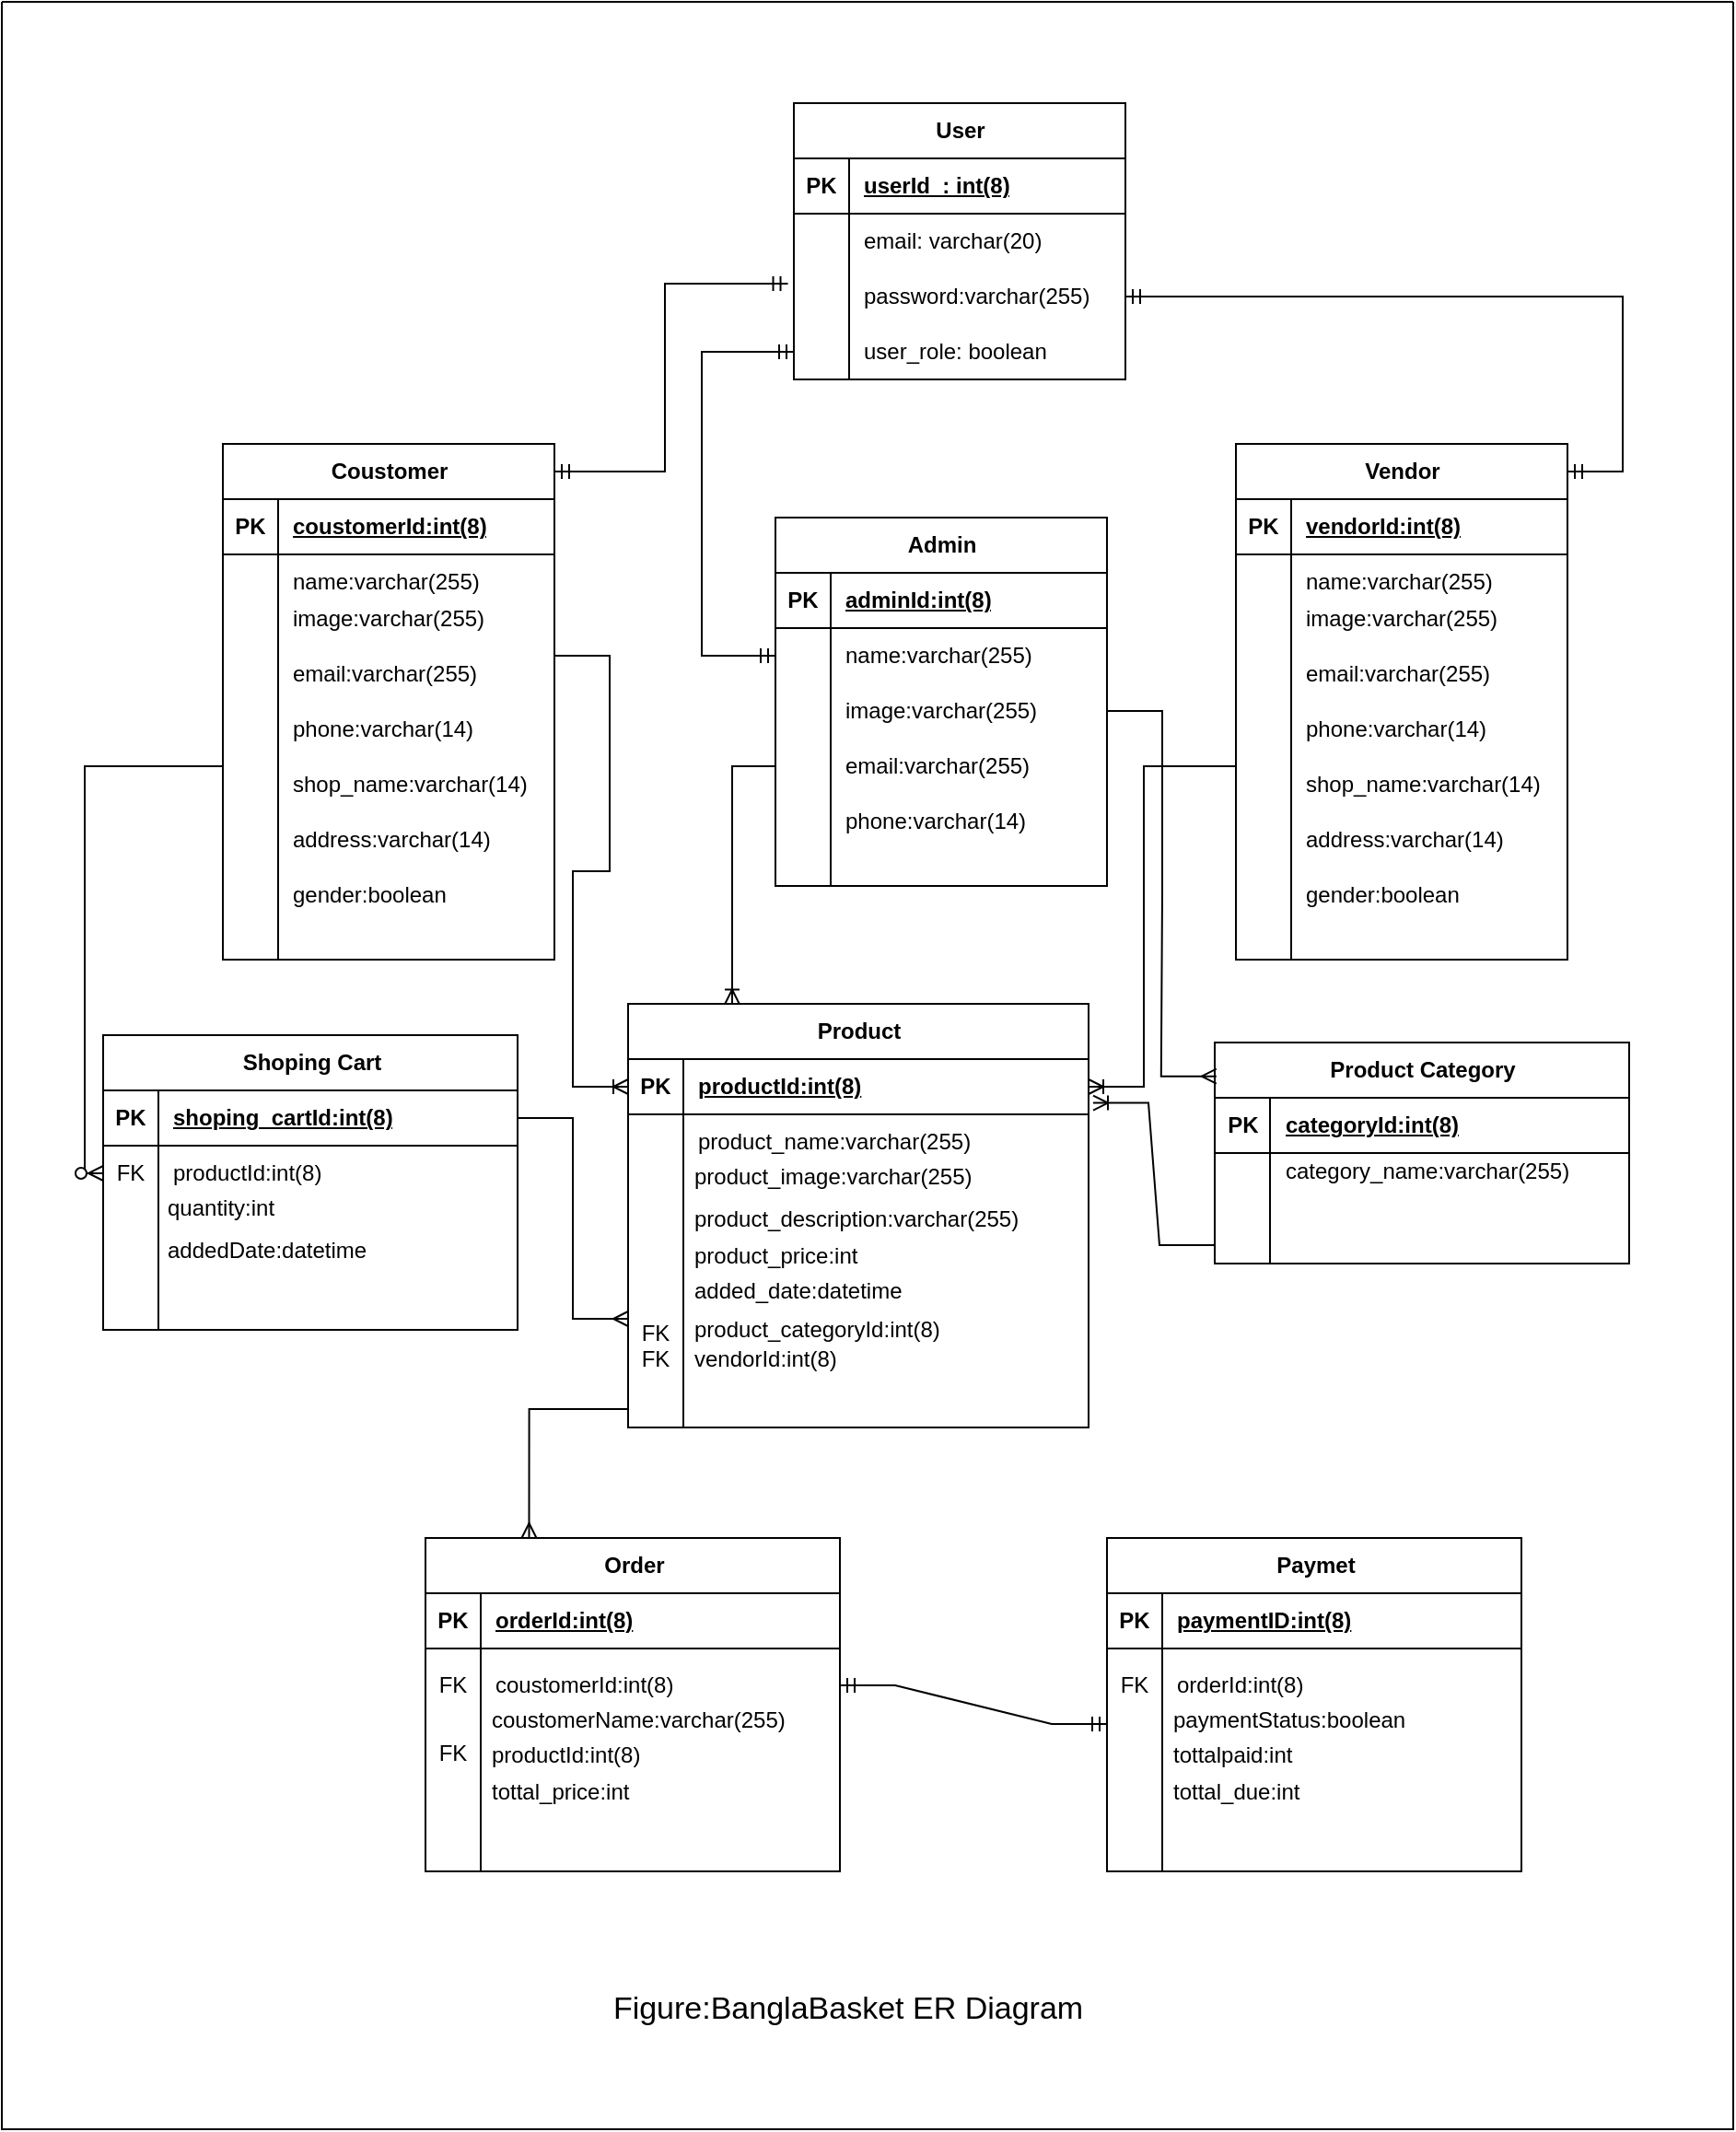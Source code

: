 <mxfile version="21.6.8" type="device">
  <diagram id="R2lEEEUBdFMjLlhIrx00" name="Page-1">
    <mxGraphModel dx="1886" dy="623" grid="1" gridSize="10" guides="1" tooltips="1" connect="1" arrows="1" fold="1" page="1" pageScale="1" pageWidth="850" pageHeight="1100" math="0" shadow="0" extFonts="Permanent Marker^https://fonts.googleapis.com/css?family=Permanent+Marker">
      <root>
        <mxCell id="0" />
        <mxCell id="1" parent="0" />
        <mxCell id="zi5wibsg8YqjggI4EJNa-1" value="User" style="shape=table;startSize=30;container=1;collapsible=1;childLayout=tableLayout;fixedRows=1;rowLines=0;fontStyle=1;align=center;resizeLast=1;html=1;" parent="1" vertex="1">
          <mxGeometry x="330" y="80" width="180" height="150" as="geometry" />
        </mxCell>
        <mxCell id="zi5wibsg8YqjggI4EJNa-2" value="" style="shape=tableRow;horizontal=0;startSize=0;swimlaneHead=0;swimlaneBody=0;fillColor=none;collapsible=0;dropTarget=0;points=[[0,0.5],[1,0.5]];portConstraint=eastwest;top=0;left=0;right=0;bottom=1;" parent="zi5wibsg8YqjggI4EJNa-1" vertex="1">
          <mxGeometry y="30" width="180" height="30" as="geometry" />
        </mxCell>
        <mxCell id="zi5wibsg8YqjggI4EJNa-3" value="PK" style="shape=partialRectangle;connectable=0;fillColor=none;top=0;left=0;bottom=0;right=0;fontStyle=1;overflow=hidden;whiteSpace=wrap;html=1;" parent="zi5wibsg8YqjggI4EJNa-2" vertex="1">
          <mxGeometry width="30" height="30" as="geometry">
            <mxRectangle width="30" height="30" as="alternateBounds" />
          </mxGeometry>
        </mxCell>
        <mxCell id="zi5wibsg8YqjggI4EJNa-4" value="userId&amp;nbsp; : int(8)" style="shape=partialRectangle;connectable=0;fillColor=none;top=0;left=0;bottom=0;right=0;align=left;spacingLeft=6;fontStyle=5;overflow=hidden;whiteSpace=wrap;html=1;" parent="zi5wibsg8YqjggI4EJNa-2" vertex="1">
          <mxGeometry x="30" width="150" height="30" as="geometry">
            <mxRectangle width="150" height="30" as="alternateBounds" />
          </mxGeometry>
        </mxCell>
        <mxCell id="zi5wibsg8YqjggI4EJNa-5" value="" style="shape=tableRow;horizontal=0;startSize=0;swimlaneHead=0;swimlaneBody=0;fillColor=none;collapsible=0;dropTarget=0;points=[[0,0.5],[1,0.5]];portConstraint=eastwest;top=0;left=0;right=0;bottom=0;" parent="zi5wibsg8YqjggI4EJNa-1" vertex="1">
          <mxGeometry y="60" width="180" height="30" as="geometry" />
        </mxCell>
        <mxCell id="zi5wibsg8YqjggI4EJNa-6" value="" style="shape=partialRectangle;connectable=0;fillColor=none;top=0;left=0;bottom=0;right=0;editable=1;overflow=hidden;whiteSpace=wrap;html=1;" parent="zi5wibsg8YqjggI4EJNa-5" vertex="1">
          <mxGeometry width="30" height="30" as="geometry">
            <mxRectangle width="30" height="30" as="alternateBounds" />
          </mxGeometry>
        </mxCell>
        <mxCell id="zi5wibsg8YqjggI4EJNa-7" value="email: varchar(20)" style="shape=partialRectangle;connectable=0;fillColor=none;top=0;left=0;bottom=0;right=0;align=left;spacingLeft=6;overflow=hidden;whiteSpace=wrap;html=1;" parent="zi5wibsg8YqjggI4EJNa-5" vertex="1">
          <mxGeometry x="30" width="150" height="30" as="geometry">
            <mxRectangle width="150" height="30" as="alternateBounds" />
          </mxGeometry>
        </mxCell>
        <mxCell id="zi5wibsg8YqjggI4EJNa-8" value="" style="shape=tableRow;horizontal=0;startSize=0;swimlaneHead=0;swimlaneBody=0;fillColor=none;collapsible=0;dropTarget=0;points=[[0,0.5],[1,0.5]];portConstraint=eastwest;top=0;left=0;right=0;bottom=0;" parent="zi5wibsg8YqjggI4EJNa-1" vertex="1">
          <mxGeometry y="90" width="180" height="30" as="geometry" />
        </mxCell>
        <mxCell id="zi5wibsg8YqjggI4EJNa-9" value="" style="shape=partialRectangle;connectable=0;fillColor=none;top=0;left=0;bottom=0;right=0;editable=1;overflow=hidden;whiteSpace=wrap;html=1;" parent="zi5wibsg8YqjggI4EJNa-8" vertex="1">
          <mxGeometry width="30" height="30" as="geometry">
            <mxRectangle width="30" height="30" as="alternateBounds" />
          </mxGeometry>
        </mxCell>
        <mxCell id="zi5wibsg8YqjggI4EJNa-10" value="password:varchar(255)" style="shape=partialRectangle;connectable=0;fillColor=none;top=0;left=0;bottom=0;right=0;align=left;spacingLeft=6;overflow=hidden;whiteSpace=wrap;html=1;" parent="zi5wibsg8YqjggI4EJNa-8" vertex="1">
          <mxGeometry x="30" width="150" height="30" as="geometry">
            <mxRectangle width="150" height="30" as="alternateBounds" />
          </mxGeometry>
        </mxCell>
        <mxCell id="zi5wibsg8YqjggI4EJNa-11" value="" style="shape=tableRow;horizontal=0;startSize=0;swimlaneHead=0;swimlaneBody=0;fillColor=none;collapsible=0;dropTarget=0;points=[[0,0.5],[1,0.5]];portConstraint=eastwest;top=0;left=0;right=0;bottom=0;" parent="zi5wibsg8YqjggI4EJNa-1" vertex="1">
          <mxGeometry y="120" width="180" height="30" as="geometry" />
        </mxCell>
        <mxCell id="zi5wibsg8YqjggI4EJNa-12" value="" style="shape=partialRectangle;connectable=0;fillColor=none;top=0;left=0;bottom=0;right=0;editable=1;overflow=hidden;whiteSpace=wrap;html=1;" parent="zi5wibsg8YqjggI4EJNa-11" vertex="1">
          <mxGeometry width="30" height="30" as="geometry">
            <mxRectangle width="30" height="30" as="alternateBounds" />
          </mxGeometry>
        </mxCell>
        <mxCell id="zi5wibsg8YqjggI4EJNa-13" value="user_role: boolean" style="shape=partialRectangle;connectable=0;fillColor=none;top=0;left=0;bottom=0;right=0;align=left;spacingLeft=6;overflow=hidden;whiteSpace=wrap;html=1;" parent="zi5wibsg8YqjggI4EJNa-11" vertex="1">
          <mxGeometry x="30" width="150" height="30" as="geometry">
            <mxRectangle width="150" height="30" as="alternateBounds" />
          </mxGeometry>
        </mxCell>
        <mxCell id="zi5wibsg8YqjggI4EJNa-14" value="Admin" style="shape=table;startSize=30;container=1;collapsible=1;childLayout=tableLayout;fixedRows=1;rowLines=0;fontStyle=1;align=center;resizeLast=1;html=1;" parent="1" vertex="1">
          <mxGeometry x="320" y="305" width="180" height="200" as="geometry">
            <mxRectangle x="100" y="270" width="80" height="30" as="alternateBounds" />
          </mxGeometry>
        </mxCell>
        <mxCell id="zi5wibsg8YqjggI4EJNa-15" value="" style="shape=tableRow;horizontal=0;startSize=0;swimlaneHead=0;swimlaneBody=0;fillColor=none;collapsible=0;dropTarget=0;points=[[0,0.5],[1,0.5]];portConstraint=eastwest;top=0;left=0;right=0;bottom=1;" parent="zi5wibsg8YqjggI4EJNa-14" vertex="1">
          <mxGeometry y="30" width="180" height="30" as="geometry" />
        </mxCell>
        <mxCell id="zi5wibsg8YqjggI4EJNa-16" value="PK" style="shape=partialRectangle;connectable=0;fillColor=none;top=0;left=0;bottom=0;right=0;fontStyle=1;overflow=hidden;whiteSpace=wrap;html=1;" parent="zi5wibsg8YqjggI4EJNa-15" vertex="1">
          <mxGeometry width="30" height="30" as="geometry">
            <mxRectangle width="30" height="30" as="alternateBounds" />
          </mxGeometry>
        </mxCell>
        <mxCell id="zi5wibsg8YqjggI4EJNa-17" value="adminId:int(8)" style="shape=partialRectangle;connectable=0;fillColor=none;top=0;left=0;bottom=0;right=0;align=left;spacingLeft=6;fontStyle=5;overflow=hidden;whiteSpace=wrap;html=1;" parent="zi5wibsg8YqjggI4EJNa-15" vertex="1">
          <mxGeometry x="30" width="150" height="30" as="geometry">
            <mxRectangle width="150" height="30" as="alternateBounds" />
          </mxGeometry>
        </mxCell>
        <mxCell id="zi5wibsg8YqjggI4EJNa-18" value="" style="shape=tableRow;horizontal=0;startSize=0;swimlaneHead=0;swimlaneBody=0;fillColor=none;collapsible=0;dropTarget=0;points=[[0,0.5],[1,0.5]];portConstraint=eastwest;top=0;left=0;right=0;bottom=0;" parent="zi5wibsg8YqjggI4EJNa-14" vertex="1">
          <mxGeometry y="60" width="180" height="30" as="geometry" />
        </mxCell>
        <mxCell id="zi5wibsg8YqjggI4EJNa-19" value="" style="shape=partialRectangle;connectable=0;fillColor=none;top=0;left=0;bottom=0;right=0;editable=1;overflow=hidden;whiteSpace=wrap;html=1;" parent="zi5wibsg8YqjggI4EJNa-18" vertex="1">
          <mxGeometry width="30" height="30" as="geometry">
            <mxRectangle width="30" height="30" as="alternateBounds" />
          </mxGeometry>
        </mxCell>
        <mxCell id="zi5wibsg8YqjggI4EJNa-20" value="name:varchar(255)" style="shape=partialRectangle;connectable=0;fillColor=none;top=0;left=0;bottom=0;right=0;align=left;spacingLeft=6;overflow=hidden;whiteSpace=wrap;html=1;" parent="zi5wibsg8YqjggI4EJNa-18" vertex="1">
          <mxGeometry x="30" width="150" height="30" as="geometry">
            <mxRectangle width="150" height="30" as="alternateBounds" />
          </mxGeometry>
        </mxCell>
        <mxCell id="zi5wibsg8YqjggI4EJNa-21" value="" style="shape=tableRow;horizontal=0;startSize=0;swimlaneHead=0;swimlaneBody=0;fillColor=none;collapsible=0;dropTarget=0;points=[[0,0.5],[1,0.5]];portConstraint=eastwest;top=0;left=0;right=0;bottom=0;" parent="zi5wibsg8YqjggI4EJNa-14" vertex="1">
          <mxGeometry y="90" width="180" height="90" as="geometry" />
        </mxCell>
        <mxCell id="zi5wibsg8YqjggI4EJNa-22" value="" style="shape=partialRectangle;connectable=0;fillColor=none;top=0;left=0;bottom=0;right=0;editable=1;overflow=hidden;whiteSpace=wrap;html=1;" parent="zi5wibsg8YqjggI4EJNa-21" vertex="1">
          <mxGeometry width="30" height="90" as="geometry">
            <mxRectangle width="30" height="90" as="alternateBounds" />
          </mxGeometry>
        </mxCell>
        <mxCell id="zi5wibsg8YqjggI4EJNa-23" value="" style="shape=partialRectangle;connectable=0;fillColor=none;top=0;left=0;bottom=0;right=0;align=left;spacingLeft=6;overflow=hidden;whiteSpace=wrap;html=1;" parent="zi5wibsg8YqjggI4EJNa-21" vertex="1">
          <mxGeometry x="30" width="150" height="90" as="geometry">
            <mxRectangle width="150" height="90" as="alternateBounds" />
          </mxGeometry>
        </mxCell>
        <mxCell id="zi5wibsg8YqjggI4EJNa-24" value="" style="shape=tableRow;horizontal=0;startSize=0;swimlaneHead=0;swimlaneBody=0;fillColor=none;collapsible=0;dropTarget=0;points=[[0,0.5],[1,0.5]];portConstraint=eastwest;top=0;left=0;right=0;bottom=0;" parent="zi5wibsg8YqjggI4EJNa-14" vertex="1">
          <mxGeometry y="180" width="180" height="20" as="geometry" />
        </mxCell>
        <mxCell id="zi5wibsg8YqjggI4EJNa-25" value="" style="shape=partialRectangle;connectable=0;fillColor=none;top=0;left=0;bottom=0;right=0;editable=1;overflow=hidden;whiteSpace=wrap;html=1;" parent="zi5wibsg8YqjggI4EJNa-24" vertex="1">
          <mxGeometry width="30" height="20" as="geometry">
            <mxRectangle width="30" height="20" as="alternateBounds" />
          </mxGeometry>
        </mxCell>
        <mxCell id="zi5wibsg8YqjggI4EJNa-26" value="" style="shape=partialRectangle;connectable=0;fillColor=none;top=0;left=0;bottom=0;right=0;align=left;spacingLeft=6;overflow=hidden;whiteSpace=wrap;html=1;" parent="zi5wibsg8YqjggI4EJNa-24" vertex="1">
          <mxGeometry x="30" width="150" height="20" as="geometry">
            <mxRectangle width="150" height="20" as="alternateBounds" />
          </mxGeometry>
        </mxCell>
        <mxCell id="zi5wibsg8YqjggI4EJNa-37" value="image:varchar(255)" style="shape=partialRectangle;connectable=0;fillColor=none;top=0;left=0;bottom=0;right=0;align=left;spacingLeft=6;overflow=hidden;whiteSpace=wrap;html=1;" parent="1" vertex="1">
          <mxGeometry x="350" y="395" width="150" height="30" as="geometry">
            <mxRectangle width="150" height="30" as="alternateBounds" />
          </mxGeometry>
        </mxCell>
        <mxCell id="zi5wibsg8YqjggI4EJNa-38" value="email:varchar(255)" style="shape=partialRectangle;connectable=0;fillColor=none;top=0;left=0;bottom=0;right=0;align=left;spacingLeft=6;overflow=hidden;whiteSpace=wrap;html=1;" parent="1" vertex="1">
          <mxGeometry x="350" y="425" width="150" height="30" as="geometry">
            <mxRectangle width="150" height="30" as="alternateBounds" />
          </mxGeometry>
        </mxCell>
        <mxCell id="zi5wibsg8YqjggI4EJNa-39" value="phone:varchar(14)" style="shape=partialRectangle;connectable=0;fillColor=none;top=0;left=0;bottom=0;right=0;align=left;spacingLeft=6;overflow=hidden;whiteSpace=wrap;html=1;" parent="1" vertex="1">
          <mxGeometry x="350" y="455" width="150" height="30" as="geometry">
            <mxRectangle width="150" height="30" as="alternateBounds" />
          </mxGeometry>
        </mxCell>
        <mxCell id="zi5wibsg8YqjggI4EJNa-42" value="Vendor" style="shape=table;startSize=30;container=1;collapsible=1;childLayout=tableLayout;fixedRows=1;rowLines=0;fontStyle=1;align=center;resizeLast=1;html=1;" parent="1" vertex="1">
          <mxGeometry x="570" y="265" width="180" height="280" as="geometry">
            <mxRectangle x="100" y="270" width="80" height="30" as="alternateBounds" />
          </mxGeometry>
        </mxCell>
        <mxCell id="zi5wibsg8YqjggI4EJNa-43" value="" style="shape=tableRow;horizontal=0;startSize=0;swimlaneHead=0;swimlaneBody=0;fillColor=none;collapsible=0;dropTarget=0;points=[[0,0.5],[1,0.5]];portConstraint=eastwest;top=0;left=0;right=0;bottom=1;" parent="zi5wibsg8YqjggI4EJNa-42" vertex="1">
          <mxGeometry y="30" width="180" height="30" as="geometry" />
        </mxCell>
        <mxCell id="zi5wibsg8YqjggI4EJNa-44" value="PK" style="shape=partialRectangle;connectable=0;fillColor=none;top=0;left=0;bottom=0;right=0;fontStyle=1;overflow=hidden;whiteSpace=wrap;html=1;" parent="zi5wibsg8YqjggI4EJNa-43" vertex="1">
          <mxGeometry width="30" height="30" as="geometry">
            <mxRectangle width="30" height="30" as="alternateBounds" />
          </mxGeometry>
        </mxCell>
        <mxCell id="zi5wibsg8YqjggI4EJNa-45" value="vendorId:int(8)" style="shape=partialRectangle;connectable=0;fillColor=none;top=0;left=0;bottom=0;right=0;align=left;spacingLeft=6;fontStyle=5;overflow=hidden;whiteSpace=wrap;html=1;" parent="zi5wibsg8YqjggI4EJNa-43" vertex="1">
          <mxGeometry x="30" width="150" height="30" as="geometry">
            <mxRectangle width="150" height="30" as="alternateBounds" />
          </mxGeometry>
        </mxCell>
        <mxCell id="zi5wibsg8YqjggI4EJNa-46" value="" style="shape=tableRow;horizontal=0;startSize=0;swimlaneHead=0;swimlaneBody=0;fillColor=none;collapsible=0;dropTarget=0;points=[[0,0.5],[1,0.5]];portConstraint=eastwest;top=0;left=0;right=0;bottom=0;" parent="zi5wibsg8YqjggI4EJNa-42" vertex="1">
          <mxGeometry y="60" width="180" height="30" as="geometry" />
        </mxCell>
        <mxCell id="zi5wibsg8YqjggI4EJNa-47" value="" style="shape=partialRectangle;connectable=0;fillColor=none;top=0;left=0;bottom=0;right=0;editable=1;overflow=hidden;whiteSpace=wrap;html=1;" parent="zi5wibsg8YqjggI4EJNa-46" vertex="1">
          <mxGeometry width="30" height="30" as="geometry">
            <mxRectangle width="30" height="30" as="alternateBounds" />
          </mxGeometry>
        </mxCell>
        <mxCell id="zi5wibsg8YqjggI4EJNa-48" value="name:varchar(255)" style="shape=partialRectangle;connectable=0;fillColor=none;top=0;left=0;bottom=0;right=0;align=left;spacingLeft=6;overflow=hidden;whiteSpace=wrap;html=1;" parent="zi5wibsg8YqjggI4EJNa-46" vertex="1">
          <mxGeometry x="30" width="150" height="30" as="geometry">
            <mxRectangle width="150" height="30" as="alternateBounds" />
          </mxGeometry>
        </mxCell>
        <mxCell id="zi5wibsg8YqjggI4EJNa-49" value="" style="shape=tableRow;horizontal=0;startSize=0;swimlaneHead=0;swimlaneBody=0;fillColor=none;collapsible=0;dropTarget=0;points=[[0,0.5],[1,0.5]];portConstraint=eastwest;top=0;left=0;right=0;bottom=0;" parent="zi5wibsg8YqjggI4EJNa-42" vertex="1">
          <mxGeometry y="90" width="180" height="170" as="geometry" />
        </mxCell>
        <mxCell id="zi5wibsg8YqjggI4EJNa-50" value="" style="shape=partialRectangle;connectable=0;fillColor=none;top=0;left=0;bottom=0;right=0;editable=1;overflow=hidden;whiteSpace=wrap;html=1;" parent="zi5wibsg8YqjggI4EJNa-49" vertex="1">
          <mxGeometry width="30" height="170" as="geometry">
            <mxRectangle width="30" height="170" as="alternateBounds" />
          </mxGeometry>
        </mxCell>
        <mxCell id="zi5wibsg8YqjggI4EJNa-51" value="" style="shape=partialRectangle;connectable=0;fillColor=none;top=0;left=0;bottom=0;right=0;align=left;spacingLeft=6;overflow=hidden;whiteSpace=wrap;html=1;" parent="zi5wibsg8YqjggI4EJNa-49" vertex="1">
          <mxGeometry x="30" width="150" height="170" as="geometry">
            <mxRectangle width="150" height="170" as="alternateBounds" />
          </mxGeometry>
        </mxCell>
        <mxCell id="zi5wibsg8YqjggI4EJNa-52" value="" style="shape=tableRow;horizontal=0;startSize=0;swimlaneHead=0;swimlaneBody=0;fillColor=none;collapsible=0;dropTarget=0;points=[[0,0.5],[1,0.5]];portConstraint=eastwest;top=0;left=0;right=0;bottom=0;" parent="zi5wibsg8YqjggI4EJNa-42" vertex="1">
          <mxGeometry y="260" width="180" height="20" as="geometry" />
        </mxCell>
        <mxCell id="zi5wibsg8YqjggI4EJNa-53" value="" style="shape=partialRectangle;connectable=0;fillColor=none;top=0;left=0;bottom=0;right=0;editable=1;overflow=hidden;whiteSpace=wrap;html=1;" parent="zi5wibsg8YqjggI4EJNa-52" vertex="1">
          <mxGeometry width="30" height="20" as="geometry">
            <mxRectangle width="30" height="20" as="alternateBounds" />
          </mxGeometry>
        </mxCell>
        <mxCell id="zi5wibsg8YqjggI4EJNa-54" value="" style="shape=partialRectangle;connectable=0;fillColor=none;top=0;left=0;bottom=0;right=0;align=left;spacingLeft=6;overflow=hidden;whiteSpace=wrap;html=1;" parent="zi5wibsg8YqjggI4EJNa-52" vertex="1">
          <mxGeometry x="30" width="150" height="20" as="geometry">
            <mxRectangle width="150" height="20" as="alternateBounds" />
          </mxGeometry>
        </mxCell>
        <mxCell id="zi5wibsg8YqjggI4EJNa-59" value="image:varchar(255)" style="shape=partialRectangle;connectable=0;fillColor=none;top=0;left=0;bottom=0;right=0;align=left;spacingLeft=6;overflow=hidden;whiteSpace=wrap;html=1;" parent="1" vertex="1">
          <mxGeometry x="600" y="345" width="150" height="30" as="geometry">
            <mxRectangle width="150" height="30" as="alternateBounds" />
          </mxGeometry>
        </mxCell>
        <mxCell id="zi5wibsg8YqjggI4EJNa-60" value="email:varchar(255)" style="shape=partialRectangle;connectable=0;fillColor=none;top=0;left=0;bottom=0;right=0;align=left;spacingLeft=6;overflow=hidden;whiteSpace=wrap;html=1;" parent="1" vertex="1">
          <mxGeometry x="600" y="375" width="150" height="30" as="geometry">
            <mxRectangle width="150" height="30" as="alternateBounds" />
          </mxGeometry>
        </mxCell>
        <mxCell id="zi5wibsg8YqjggI4EJNa-61" value="phone:varchar(14)" style="shape=partialRectangle;connectable=0;fillColor=none;top=0;left=0;bottom=0;right=0;align=left;spacingLeft=6;overflow=hidden;whiteSpace=wrap;html=1;" parent="1" vertex="1">
          <mxGeometry x="600" y="405" width="150" height="30" as="geometry">
            <mxRectangle width="150" height="30" as="alternateBounds" />
          </mxGeometry>
        </mxCell>
        <mxCell id="zi5wibsg8YqjggI4EJNa-62" value="shop_name:varchar(14)" style="shape=partialRectangle;connectable=0;fillColor=none;top=0;left=0;bottom=0;right=0;align=left;spacingLeft=6;overflow=hidden;whiteSpace=wrap;html=1;" parent="1" vertex="1">
          <mxGeometry x="600" y="435" width="150" height="30" as="geometry">
            <mxRectangle width="150" height="30" as="alternateBounds" />
          </mxGeometry>
        </mxCell>
        <mxCell id="zi5wibsg8YqjggI4EJNa-63" value="address:varchar(14)" style="shape=partialRectangle;connectable=0;fillColor=none;top=0;left=0;bottom=0;right=0;align=left;spacingLeft=6;overflow=hidden;whiteSpace=wrap;html=1;" parent="1" vertex="1">
          <mxGeometry x="600" y="465" width="150" height="30" as="geometry">
            <mxRectangle width="150" height="30" as="alternateBounds" />
          </mxGeometry>
        </mxCell>
        <mxCell id="zi5wibsg8YqjggI4EJNa-64" value="gender:boolean" style="shape=partialRectangle;connectable=0;fillColor=none;top=0;left=0;bottom=0;right=0;align=left;spacingLeft=6;overflow=hidden;whiteSpace=wrap;html=1;" parent="1" vertex="1">
          <mxGeometry x="600" y="495" width="150" height="30" as="geometry">
            <mxRectangle width="150" height="30" as="alternateBounds" />
          </mxGeometry>
        </mxCell>
        <mxCell id="zi5wibsg8YqjggI4EJNa-65" value="Coustomer" style="shape=table;startSize=30;container=1;collapsible=1;childLayout=tableLayout;fixedRows=1;rowLines=0;fontStyle=1;align=center;resizeLast=1;html=1;" parent="1" vertex="1">
          <mxGeometry x="20" y="265" width="180" height="280" as="geometry">
            <mxRectangle x="100" y="270" width="80" height="30" as="alternateBounds" />
          </mxGeometry>
        </mxCell>
        <mxCell id="zi5wibsg8YqjggI4EJNa-66" value="" style="shape=tableRow;horizontal=0;startSize=0;swimlaneHead=0;swimlaneBody=0;fillColor=none;collapsible=0;dropTarget=0;points=[[0,0.5],[1,0.5]];portConstraint=eastwest;top=0;left=0;right=0;bottom=1;" parent="zi5wibsg8YqjggI4EJNa-65" vertex="1">
          <mxGeometry y="30" width="180" height="30" as="geometry" />
        </mxCell>
        <mxCell id="zi5wibsg8YqjggI4EJNa-67" value="PK" style="shape=partialRectangle;connectable=0;fillColor=none;top=0;left=0;bottom=0;right=0;fontStyle=1;overflow=hidden;whiteSpace=wrap;html=1;" parent="zi5wibsg8YqjggI4EJNa-66" vertex="1">
          <mxGeometry width="30" height="30" as="geometry">
            <mxRectangle width="30" height="30" as="alternateBounds" />
          </mxGeometry>
        </mxCell>
        <mxCell id="zi5wibsg8YqjggI4EJNa-68" value="coustomerId:int(8)" style="shape=partialRectangle;connectable=0;fillColor=none;top=0;left=0;bottom=0;right=0;align=left;spacingLeft=6;fontStyle=5;overflow=hidden;whiteSpace=wrap;html=1;" parent="zi5wibsg8YqjggI4EJNa-66" vertex="1">
          <mxGeometry x="30" width="150" height="30" as="geometry">
            <mxRectangle width="150" height="30" as="alternateBounds" />
          </mxGeometry>
        </mxCell>
        <mxCell id="zi5wibsg8YqjggI4EJNa-69" value="" style="shape=tableRow;horizontal=0;startSize=0;swimlaneHead=0;swimlaneBody=0;fillColor=none;collapsible=0;dropTarget=0;points=[[0,0.5],[1,0.5]];portConstraint=eastwest;top=0;left=0;right=0;bottom=0;" parent="zi5wibsg8YqjggI4EJNa-65" vertex="1">
          <mxGeometry y="60" width="180" height="30" as="geometry" />
        </mxCell>
        <mxCell id="zi5wibsg8YqjggI4EJNa-70" value="" style="shape=partialRectangle;connectable=0;fillColor=none;top=0;left=0;bottom=0;right=0;editable=1;overflow=hidden;whiteSpace=wrap;html=1;" parent="zi5wibsg8YqjggI4EJNa-69" vertex="1">
          <mxGeometry width="30" height="30" as="geometry">
            <mxRectangle width="30" height="30" as="alternateBounds" />
          </mxGeometry>
        </mxCell>
        <mxCell id="zi5wibsg8YqjggI4EJNa-71" value="name:varchar(255)" style="shape=partialRectangle;connectable=0;fillColor=none;top=0;left=0;bottom=0;right=0;align=left;spacingLeft=6;overflow=hidden;whiteSpace=wrap;html=1;" parent="zi5wibsg8YqjggI4EJNa-69" vertex="1">
          <mxGeometry x="30" width="150" height="30" as="geometry">
            <mxRectangle width="150" height="30" as="alternateBounds" />
          </mxGeometry>
        </mxCell>
        <mxCell id="zi5wibsg8YqjggI4EJNa-72" value="" style="shape=tableRow;horizontal=0;startSize=0;swimlaneHead=0;swimlaneBody=0;fillColor=none;collapsible=0;dropTarget=0;points=[[0,0.5],[1,0.5]];portConstraint=eastwest;top=0;left=0;right=0;bottom=0;" parent="zi5wibsg8YqjggI4EJNa-65" vertex="1">
          <mxGeometry y="90" width="180" height="170" as="geometry" />
        </mxCell>
        <mxCell id="zi5wibsg8YqjggI4EJNa-73" value="" style="shape=partialRectangle;connectable=0;fillColor=none;top=0;left=0;bottom=0;right=0;editable=1;overflow=hidden;whiteSpace=wrap;html=1;" parent="zi5wibsg8YqjggI4EJNa-72" vertex="1">
          <mxGeometry width="30" height="170" as="geometry">
            <mxRectangle width="30" height="170" as="alternateBounds" />
          </mxGeometry>
        </mxCell>
        <mxCell id="zi5wibsg8YqjggI4EJNa-74" value="" style="shape=partialRectangle;connectable=0;fillColor=none;top=0;left=0;bottom=0;right=0;align=left;spacingLeft=6;overflow=hidden;whiteSpace=wrap;html=1;" parent="zi5wibsg8YqjggI4EJNa-72" vertex="1">
          <mxGeometry x="30" width="150" height="170" as="geometry">
            <mxRectangle width="150" height="170" as="alternateBounds" />
          </mxGeometry>
        </mxCell>
        <mxCell id="zi5wibsg8YqjggI4EJNa-75" value="" style="shape=tableRow;horizontal=0;startSize=0;swimlaneHead=0;swimlaneBody=0;fillColor=none;collapsible=0;dropTarget=0;points=[[0,0.5],[1,0.5]];portConstraint=eastwest;top=0;left=0;right=0;bottom=0;" parent="zi5wibsg8YqjggI4EJNa-65" vertex="1">
          <mxGeometry y="260" width="180" height="20" as="geometry" />
        </mxCell>
        <mxCell id="zi5wibsg8YqjggI4EJNa-76" value="" style="shape=partialRectangle;connectable=0;fillColor=none;top=0;left=0;bottom=0;right=0;editable=1;overflow=hidden;whiteSpace=wrap;html=1;" parent="zi5wibsg8YqjggI4EJNa-75" vertex="1">
          <mxGeometry width="30" height="20" as="geometry">
            <mxRectangle width="30" height="20" as="alternateBounds" />
          </mxGeometry>
        </mxCell>
        <mxCell id="zi5wibsg8YqjggI4EJNa-77" value="" style="shape=partialRectangle;connectable=0;fillColor=none;top=0;left=0;bottom=0;right=0;align=left;spacingLeft=6;overflow=hidden;whiteSpace=wrap;html=1;" parent="zi5wibsg8YqjggI4EJNa-75" vertex="1">
          <mxGeometry x="30" width="150" height="20" as="geometry">
            <mxRectangle width="150" height="20" as="alternateBounds" />
          </mxGeometry>
        </mxCell>
        <mxCell id="zi5wibsg8YqjggI4EJNa-78" value="image:varchar(255)" style="shape=partialRectangle;connectable=0;fillColor=none;top=0;left=0;bottom=0;right=0;align=left;spacingLeft=6;overflow=hidden;whiteSpace=wrap;html=1;" parent="1" vertex="1">
          <mxGeometry x="50" y="345" width="150" height="30" as="geometry">
            <mxRectangle width="150" height="30" as="alternateBounds" />
          </mxGeometry>
        </mxCell>
        <mxCell id="zi5wibsg8YqjggI4EJNa-79" value="email:varchar(255)" style="shape=partialRectangle;connectable=0;fillColor=none;top=0;left=0;bottom=0;right=0;align=left;spacingLeft=6;overflow=hidden;whiteSpace=wrap;html=1;" parent="1" vertex="1">
          <mxGeometry x="50" y="375" width="150" height="30" as="geometry">
            <mxRectangle width="150" height="30" as="alternateBounds" />
          </mxGeometry>
        </mxCell>
        <mxCell id="zi5wibsg8YqjggI4EJNa-80" value="phone:varchar(14)" style="shape=partialRectangle;connectable=0;fillColor=none;top=0;left=0;bottom=0;right=0;align=left;spacingLeft=6;overflow=hidden;whiteSpace=wrap;html=1;" parent="1" vertex="1">
          <mxGeometry x="50" y="405" width="150" height="30" as="geometry">
            <mxRectangle width="150" height="30" as="alternateBounds" />
          </mxGeometry>
        </mxCell>
        <mxCell id="zi5wibsg8YqjggI4EJNa-81" value="shop_name:varchar(14)" style="shape=partialRectangle;connectable=0;fillColor=none;top=0;left=0;bottom=0;right=0;align=left;spacingLeft=6;overflow=hidden;whiteSpace=wrap;html=1;" parent="1" vertex="1">
          <mxGeometry x="50" y="435" width="150" height="30" as="geometry">
            <mxRectangle width="150" height="30" as="alternateBounds" />
          </mxGeometry>
        </mxCell>
        <mxCell id="zi5wibsg8YqjggI4EJNa-82" value="address:varchar(14)" style="shape=partialRectangle;connectable=0;fillColor=none;top=0;left=0;bottom=0;right=0;align=left;spacingLeft=6;overflow=hidden;whiteSpace=wrap;html=1;" parent="1" vertex="1">
          <mxGeometry x="50" y="465" width="150" height="30" as="geometry">
            <mxRectangle width="150" height="30" as="alternateBounds" />
          </mxGeometry>
        </mxCell>
        <mxCell id="zi5wibsg8YqjggI4EJNa-83" value="gender:boolean" style="shape=partialRectangle;connectable=0;fillColor=none;top=0;left=0;bottom=0;right=0;align=left;spacingLeft=6;overflow=hidden;whiteSpace=wrap;html=1;" parent="1" vertex="1">
          <mxGeometry x="50" y="495" width="150" height="30" as="geometry">
            <mxRectangle width="150" height="30" as="alternateBounds" />
          </mxGeometry>
        </mxCell>
        <mxCell id="zi5wibsg8YqjggI4EJNa-85" value="" style="edgeStyle=entityRelationEdgeStyle;fontSize=12;html=1;endArrow=ERmandOne;startArrow=ERmandOne;rounded=0;entryX=1;entryY=0.5;entryDx=0;entryDy=0;" parent="1" target="zi5wibsg8YqjggI4EJNa-8" edge="1">
          <mxGeometry width="100" height="100" relative="1" as="geometry">
            <mxPoint x="750" y="280" as="sourcePoint" />
            <mxPoint x="850" y="180" as="targetPoint" />
          </mxGeometry>
        </mxCell>
        <mxCell id="zi5wibsg8YqjggI4EJNa-86" value="Product" style="shape=table;startSize=30;container=1;collapsible=1;childLayout=tableLayout;fixedRows=1;rowLines=0;fontStyle=1;align=center;resizeLast=1;html=1;" parent="1" vertex="1">
          <mxGeometry x="240" y="569" width="250" height="230" as="geometry">
            <mxRectangle x="100" y="270" width="80" height="30" as="alternateBounds" />
          </mxGeometry>
        </mxCell>
        <mxCell id="zi5wibsg8YqjggI4EJNa-87" value="" style="shape=tableRow;horizontal=0;startSize=0;swimlaneHead=0;swimlaneBody=0;fillColor=none;collapsible=0;dropTarget=0;points=[[0,0.5],[1,0.5]];portConstraint=eastwest;top=0;left=0;right=0;bottom=1;" parent="zi5wibsg8YqjggI4EJNa-86" vertex="1">
          <mxGeometry y="30" width="250" height="30" as="geometry" />
        </mxCell>
        <mxCell id="zi5wibsg8YqjggI4EJNa-88" value="PK" style="shape=partialRectangle;connectable=0;fillColor=none;top=0;left=0;bottom=0;right=0;fontStyle=1;overflow=hidden;whiteSpace=wrap;html=1;" parent="zi5wibsg8YqjggI4EJNa-87" vertex="1">
          <mxGeometry width="30" height="30" as="geometry">
            <mxRectangle width="30" height="30" as="alternateBounds" />
          </mxGeometry>
        </mxCell>
        <mxCell id="zi5wibsg8YqjggI4EJNa-89" value="productId:int(8)" style="shape=partialRectangle;connectable=0;fillColor=none;top=0;left=0;bottom=0;right=0;align=left;spacingLeft=6;fontStyle=5;overflow=hidden;whiteSpace=wrap;html=1;" parent="zi5wibsg8YqjggI4EJNa-87" vertex="1">
          <mxGeometry x="30" width="220" height="30" as="geometry">
            <mxRectangle width="220" height="30" as="alternateBounds" />
          </mxGeometry>
        </mxCell>
        <mxCell id="zi5wibsg8YqjggI4EJNa-90" value="" style="shape=tableRow;horizontal=0;startSize=0;swimlaneHead=0;swimlaneBody=0;fillColor=none;collapsible=0;dropTarget=0;points=[[0,0.5],[1,0.5]];portConstraint=eastwest;top=0;left=0;right=0;bottom=0;" parent="zi5wibsg8YqjggI4EJNa-86" vertex="1">
          <mxGeometry y="60" width="250" height="30" as="geometry" />
        </mxCell>
        <mxCell id="zi5wibsg8YqjggI4EJNa-91" value="" style="shape=partialRectangle;connectable=0;fillColor=none;top=0;left=0;bottom=0;right=0;editable=1;overflow=hidden;whiteSpace=wrap;html=1;" parent="zi5wibsg8YqjggI4EJNa-90" vertex="1">
          <mxGeometry width="30" height="30" as="geometry">
            <mxRectangle width="30" height="30" as="alternateBounds" />
          </mxGeometry>
        </mxCell>
        <mxCell id="zi5wibsg8YqjggI4EJNa-92" value="product_name:varchar(255)" style="shape=partialRectangle;connectable=0;fillColor=none;top=0;left=0;bottom=0;right=0;align=left;spacingLeft=6;overflow=hidden;whiteSpace=wrap;html=1;" parent="zi5wibsg8YqjggI4EJNa-90" vertex="1">
          <mxGeometry x="30" width="220" height="30" as="geometry">
            <mxRectangle width="220" height="30" as="alternateBounds" />
          </mxGeometry>
        </mxCell>
        <mxCell id="zi5wibsg8YqjggI4EJNa-93" value="" style="shape=tableRow;horizontal=0;startSize=0;swimlaneHead=0;swimlaneBody=0;fillColor=none;collapsible=0;dropTarget=0;points=[[0,0.5],[1,0.5]];portConstraint=eastwest;top=0;left=0;right=0;bottom=0;" parent="zi5wibsg8YqjggI4EJNa-86" vertex="1">
          <mxGeometry y="90" width="250" height="120" as="geometry" />
        </mxCell>
        <mxCell id="zi5wibsg8YqjggI4EJNa-94" value="&lt;br&gt;&lt;br&gt;&lt;br&gt;&lt;br&gt;&lt;br&gt;FK&lt;br&gt;FK" style="shape=partialRectangle;connectable=0;fillColor=none;top=0;left=0;bottom=0;right=0;editable=1;overflow=hidden;whiteSpace=wrap;html=1;" parent="zi5wibsg8YqjggI4EJNa-93" vertex="1">
          <mxGeometry width="30" height="120" as="geometry">
            <mxRectangle width="30" height="120" as="alternateBounds" />
          </mxGeometry>
        </mxCell>
        <mxCell id="zi5wibsg8YqjggI4EJNa-95" value="" style="shape=partialRectangle;connectable=0;fillColor=none;top=0;left=0;bottom=0;right=0;align=left;spacingLeft=6;overflow=hidden;whiteSpace=wrap;html=1;" parent="zi5wibsg8YqjggI4EJNa-93" vertex="1">
          <mxGeometry x="30" width="220" height="120" as="geometry">
            <mxRectangle width="220" height="120" as="alternateBounds" />
          </mxGeometry>
        </mxCell>
        <mxCell id="zi5wibsg8YqjggI4EJNa-96" value="" style="shape=tableRow;horizontal=0;startSize=0;swimlaneHead=0;swimlaneBody=0;fillColor=none;collapsible=0;dropTarget=0;points=[[0,0.5],[1,0.5]];portConstraint=eastwest;top=0;left=0;right=0;bottom=0;" parent="zi5wibsg8YqjggI4EJNa-86" vertex="1">
          <mxGeometry y="210" width="250" height="20" as="geometry" />
        </mxCell>
        <mxCell id="zi5wibsg8YqjggI4EJNa-97" value="" style="shape=partialRectangle;connectable=0;fillColor=none;top=0;left=0;bottom=0;right=0;editable=1;overflow=hidden;whiteSpace=wrap;html=1;" parent="zi5wibsg8YqjggI4EJNa-96" vertex="1">
          <mxGeometry width="30" height="20" as="geometry">
            <mxRectangle width="30" height="20" as="alternateBounds" />
          </mxGeometry>
        </mxCell>
        <mxCell id="zi5wibsg8YqjggI4EJNa-98" value="" style="shape=partialRectangle;connectable=0;fillColor=none;top=0;left=0;bottom=0;right=0;align=left;spacingLeft=6;overflow=hidden;whiteSpace=wrap;html=1;" parent="zi5wibsg8YqjggI4EJNa-96" vertex="1">
          <mxGeometry x="30" width="220" height="20" as="geometry">
            <mxRectangle width="220" height="20" as="alternateBounds" />
          </mxGeometry>
        </mxCell>
        <mxCell id="zi5wibsg8YqjggI4EJNa-99" value="product_image:varchar(255)" style="shape=partialRectangle;connectable=0;fillColor=none;top=0;left=0;bottom=0;right=0;align=left;spacingLeft=6;overflow=hidden;whiteSpace=wrap;html=1;" parent="1" vertex="1">
          <mxGeometry x="268" y="648" width="182" height="30" as="geometry">
            <mxRectangle width="150" height="30" as="alternateBounds" />
          </mxGeometry>
        </mxCell>
        <mxCell id="zi5wibsg8YqjggI4EJNa-101" value="product_description:varchar(255)" style="shape=partialRectangle;connectable=0;fillColor=none;top=0;left=0;bottom=0;right=0;align=left;spacingLeft=6;overflow=hidden;whiteSpace=wrap;html=1;" parent="1" vertex="1">
          <mxGeometry x="268" y="671" width="195" height="30" as="geometry">
            <mxRectangle width="150" height="30" as="alternateBounds" />
          </mxGeometry>
        </mxCell>
        <mxCell id="zi5wibsg8YqjggI4EJNa-102" value="added_date:datetime" style="shape=partialRectangle;connectable=0;fillColor=none;top=0;left=0;bottom=0;right=0;align=left;spacingLeft=6;overflow=hidden;whiteSpace=wrap;html=1;" parent="1" vertex="1">
          <mxGeometry x="268" y="710" width="150" height="30" as="geometry">
            <mxRectangle width="150" height="30" as="alternateBounds" />
          </mxGeometry>
        </mxCell>
        <mxCell id="zi5wibsg8YqjggI4EJNa-103" value="vendorId:int(8)" style="shape=partialRectangle;connectable=0;fillColor=none;top=0;left=0;bottom=0;right=0;align=left;spacingLeft=6;overflow=hidden;whiteSpace=wrap;html=1;" parent="1" vertex="1">
          <mxGeometry x="268" y="747" width="150" height="30" as="geometry">
            <mxRectangle width="150" height="30" as="alternateBounds" />
          </mxGeometry>
        </mxCell>
        <mxCell id="zi5wibsg8YqjggI4EJNa-105" value="product_price:int" style="shape=partialRectangle;connectable=0;fillColor=none;top=0;left=0;bottom=0;right=0;align=left;spacingLeft=6;overflow=hidden;whiteSpace=wrap;html=1;" parent="1" vertex="1">
          <mxGeometry x="268" y="691" width="150" height="30" as="geometry">
            <mxRectangle width="150" height="30" as="alternateBounds" />
          </mxGeometry>
        </mxCell>
        <mxCell id="zi5wibsg8YqjggI4EJNa-107" value="product_categoryId:int(8)" style="shape=partialRectangle;connectable=0;fillColor=none;top=0;left=0;bottom=0;right=0;align=left;spacingLeft=6;overflow=hidden;whiteSpace=wrap;html=1;" parent="1" vertex="1">
          <mxGeometry x="268" y="731" width="150" height="30" as="geometry">
            <mxRectangle width="150" height="30" as="alternateBounds" />
          </mxGeometry>
        </mxCell>
        <mxCell id="zi5wibsg8YqjggI4EJNa-108" value="Product Category" style="shape=table;startSize=30;container=1;collapsible=1;childLayout=tableLayout;fixedRows=1;rowLines=0;fontStyle=1;align=center;resizeLast=1;html=1;" parent="1" vertex="1">
          <mxGeometry x="558.5" y="590" width="225" height="120" as="geometry">
            <mxRectangle x="100" y="270" width="80" height="30" as="alternateBounds" />
          </mxGeometry>
        </mxCell>
        <mxCell id="zi5wibsg8YqjggI4EJNa-109" value="" style="shape=tableRow;horizontal=0;startSize=0;swimlaneHead=0;swimlaneBody=0;fillColor=none;collapsible=0;dropTarget=0;points=[[0,0.5],[1,0.5]];portConstraint=eastwest;top=0;left=0;right=0;bottom=1;" parent="zi5wibsg8YqjggI4EJNa-108" vertex="1">
          <mxGeometry y="30" width="225" height="30" as="geometry" />
        </mxCell>
        <mxCell id="zi5wibsg8YqjggI4EJNa-110" value="PK" style="shape=partialRectangle;connectable=0;fillColor=none;top=0;left=0;bottom=0;right=0;fontStyle=1;overflow=hidden;whiteSpace=wrap;html=1;" parent="zi5wibsg8YqjggI4EJNa-109" vertex="1">
          <mxGeometry width="30" height="30" as="geometry">
            <mxRectangle width="30" height="30" as="alternateBounds" />
          </mxGeometry>
        </mxCell>
        <mxCell id="zi5wibsg8YqjggI4EJNa-111" value="categoryId:int(8)" style="shape=partialRectangle;connectable=0;fillColor=none;top=0;left=0;bottom=0;right=0;align=left;spacingLeft=6;fontStyle=5;overflow=hidden;whiteSpace=wrap;html=1;" parent="zi5wibsg8YqjggI4EJNa-109" vertex="1">
          <mxGeometry x="30" width="195" height="30" as="geometry">
            <mxRectangle width="195" height="30" as="alternateBounds" />
          </mxGeometry>
        </mxCell>
        <mxCell id="zi5wibsg8YqjggI4EJNa-112" value="" style="shape=tableRow;horizontal=0;startSize=0;swimlaneHead=0;swimlaneBody=0;fillColor=none;collapsible=0;dropTarget=0;points=[[0,0.5],[1,0.5]];portConstraint=eastwest;top=0;left=0;right=0;bottom=0;" parent="zi5wibsg8YqjggI4EJNa-108" vertex="1">
          <mxGeometry y="60" width="225" height="20" as="geometry" />
        </mxCell>
        <mxCell id="zi5wibsg8YqjggI4EJNa-113" value="" style="shape=partialRectangle;connectable=0;fillColor=none;top=0;left=0;bottom=0;right=0;editable=1;overflow=hidden;whiteSpace=wrap;html=1;" parent="zi5wibsg8YqjggI4EJNa-112" vertex="1">
          <mxGeometry width="30" height="20" as="geometry">
            <mxRectangle width="30" height="20" as="alternateBounds" />
          </mxGeometry>
        </mxCell>
        <mxCell id="zi5wibsg8YqjggI4EJNa-114" value="category_name:varchar(255)" style="shape=partialRectangle;connectable=0;fillColor=none;top=0;left=0;bottom=0;right=0;align=left;spacingLeft=6;overflow=hidden;whiteSpace=wrap;html=1;" parent="zi5wibsg8YqjggI4EJNa-112" vertex="1">
          <mxGeometry x="30" width="195" height="20" as="geometry">
            <mxRectangle width="195" height="20" as="alternateBounds" />
          </mxGeometry>
        </mxCell>
        <mxCell id="zi5wibsg8YqjggI4EJNa-115" value="" style="shape=tableRow;horizontal=0;startSize=0;swimlaneHead=0;swimlaneBody=0;fillColor=none;collapsible=0;dropTarget=0;points=[[0,0.5],[1,0.5]];portConstraint=eastwest;top=0;left=0;right=0;bottom=0;" parent="zi5wibsg8YqjggI4EJNa-108" vertex="1">
          <mxGeometry y="80" width="225" height="20" as="geometry" />
        </mxCell>
        <mxCell id="zi5wibsg8YqjggI4EJNa-116" value="&lt;br&gt;&lt;br&gt;&lt;br&gt;&lt;br&gt;&lt;br&gt;FK&lt;br&gt;FK" style="shape=partialRectangle;connectable=0;fillColor=none;top=0;left=0;bottom=0;right=0;editable=1;overflow=hidden;whiteSpace=wrap;html=1;" parent="zi5wibsg8YqjggI4EJNa-115" vertex="1">
          <mxGeometry width="30" height="20" as="geometry">
            <mxRectangle width="30" height="20" as="alternateBounds" />
          </mxGeometry>
        </mxCell>
        <mxCell id="zi5wibsg8YqjggI4EJNa-117" value="" style="shape=partialRectangle;connectable=0;fillColor=none;top=0;left=0;bottom=0;right=0;align=left;spacingLeft=6;overflow=hidden;whiteSpace=wrap;html=1;" parent="zi5wibsg8YqjggI4EJNa-115" vertex="1">
          <mxGeometry x="30" width="195" height="20" as="geometry">
            <mxRectangle width="195" height="20" as="alternateBounds" />
          </mxGeometry>
        </mxCell>
        <mxCell id="zi5wibsg8YqjggI4EJNa-118" value="" style="shape=tableRow;horizontal=0;startSize=0;swimlaneHead=0;swimlaneBody=0;fillColor=none;collapsible=0;dropTarget=0;points=[[0,0.5],[1,0.5]];portConstraint=eastwest;top=0;left=0;right=0;bottom=0;" parent="zi5wibsg8YqjggI4EJNa-108" vertex="1">
          <mxGeometry y="100" width="225" height="20" as="geometry" />
        </mxCell>
        <mxCell id="zi5wibsg8YqjggI4EJNa-119" value="" style="shape=partialRectangle;connectable=0;fillColor=none;top=0;left=0;bottom=0;right=0;editable=1;overflow=hidden;whiteSpace=wrap;html=1;" parent="zi5wibsg8YqjggI4EJNa-118" vertex="1">
          <mxGeometry width="30" height="20" as="geometry">
            <mxRectangle width="30" height="20" as="alternateBounds" />
          </mxGeometry>
        </mxCell>
        <mxCell id="zi5wibsg8YqjggI4EJNa-120" value="" style="shape=partialRectangle;connectable=0;fillColor=none;top=0;left=0;bottom=0;right=0;align=left;spacingLeft=6;overflow=hidden;whiteSpace=wrap;html=1;" parent="zi5wibsg8YqjggI4EJNa-118" vertex="1">
          <mxGeometry x="30" width="195" height="20" as="geometry">
            <mxRectangle width="195" height="20" as="alternateBounds" />
          </mxGeometry>
        </mxCell>
        <mxCell id="gboppqjUAUf833Cd0dy7-1" value="Shoping Cart" style="shape=table;startSize=30;container=1;collapsible=1;childLayout=tableLayout;fixedRows=1;rowLines=0;fontStyle=1;align=center;resizeLast=1;html=1;" parent="1" vertex="1">
          <mxGeometry x="-45" y="586" width="225" height="160" as="geometry">
            <mxRectangle x="100" y="270" width="80" height="30" as="alternateBounds" />
          </mxGeometry>
        </mxCell>
        <mxCell id="gboppqjUAUf833Cd0dy7-2" value="" style="shape=tableRow;horizontal=0;startSize=0;swimlaneHead=0;swimlaneBody=0;fillColor=none;collapsible=0;dropTarget=0;points=[[0,0.5],[1,0.5]];portConstraint=eastwest;top=0;left=0;right=0;bottom=1;" parent="gboppqjUAUf833Cd0dy7-1" vertex="1">
          <mxGeometry y="30" width="225" height="30" as="geometry" />
        </mxCell>
        <mxCell id="gboppqjUAUf833Cd0dy7-3" value="PK" style="shape=partialRectangle;connectable=0;fillColor=none;top=0;left=0;bottom=0;right=0;fontStyle=1;overflow=hidden;whiteSpace=wrap;html=1;" parent="gboppqjUAUf833Cd0dy7-2" vertex="1">
          <mxGeometry width="30" height="30" as="geometry">
            <mxRectangle width="30" height="30" as="alternateBounds" />
          </mxGeometry>
        </mxCell>
        <mxCell id="gboppqjUAUf833Cd0dy7-4" value="shoping_cartId:int(8)" style="shape=partialRectangle;connectable=0;fillColor=none;top=0;left=0;bottom=0;right=0;align=left;spacingLeft=6;fontStyle=5;overflow=hidden;whiteSpace=wrap;html=1;" parent="gboppqjUAUf833Cd0dy7-2" vertex="1">
          <mxGeometry x="30" width="195" height="30" as="geometry">
            <mxRectangle width="195" height="30" as="alternateBounds" />
          </mxGeometry>
        </mxCell>
        <mxCell id="gboppqjUAUf833Cd0dy7-5" value="" style="shape=tableRow;horizontal=0;startSize=0;swimlaneHead=0;swimlaneBody=0;fillColor=none;collapsible=0;dropTarget=0;points=[[0,0.5],[1,0.5]];portConstraint=eastwest;top=0;left=0;right=0;bottom=0;" parent="gboppqjUAUf833Cd0dy7-1" vertex="1">
          <mxGeometry y="60" width="225" height="30" as="geometry" />
        </mxCell>
        <mxCell id="gboppqjUAUf833Cd0dy7-6" value="FK" style="shape=partialRectangle;connectable=0;fillColor=none;top=0;left=0;bottom=0;right=0;editable=1;overflow=hidden;whiteSpace=wrap;html=1;" parent="gboppqjUAUf833Cd0dy7-5" vertex="1">
          <mxGeometry width="30" height="30" as="geometry">
            <mxRectangle width="30" height="30" as="alternateBounds" />
          </mxGeometry>
        </mxCell>
        <mxCell id="gboppqjUAUf833Cd0dy7-7" value="productId:int(8)" style="shape=partialRectangle;connectable=0;fillColor=none;top=0;left=0;bottom=0;right=0;align=left;spacingLeft=6;overflow=hidden;whiteSpace=wrap;html=1;" parent="gboppqjUAUf833Cd0dy7-5" vertex="1">
          <mxGeometry x="30" width="195" height="30" as="geometry">
            <mxRectangle width="195" height="30" as="alternateBounds" />
          </mxGeometry>
        </mxCell>
        <mxCell id="gboppqjUAUf833Cd0dy7-8" value="" style="shape=tableRow;horizontal=0;startSize=0;swimlaneHead=0;swimlaneBody=0;fillColor=none;collapsible=0;dropTarget=0;points=[[0,0.5],[1,0.5]];portConstraint=eastwest;top=0;left=0;right=0;bottom=0;" parent="gboppqjUAUf833Cd0dy7-1" vertex="1">
          <mxGeometry y="90" width="225" height="50" as="geometry" />
        </mxCell>
        <mxCell id="gboppqjUAUf833Cd0dy7-9" value="" style="shape=partialRectangle;connectable=0;fillColor=none;top=0;left=0;bottom=0;right=0;editable=1;overflow=hidden;whiteSpace=wrap;html=1;" parent="gboppqjUAUf833Cd0dy7-8" vertex="1">
          <mxGeometry width="30" height="50" as="geometry">
            <mxRectangle width="30" height="50" as="alternateBounds" />
          </mxGeometry>
        </mxCell>
        <mxCell id="gboppqjUAUf833Cd0dy7-10" value="" style="shape=partialRectangle;connectable=0;fillColor=none;top=0;left=0;bottom=0;right=0;align=left;spacingLeft=6;overflow=hidden;whiteSpace=wrap;html=1;" parent="gboppqjUAUf833Cd0dy7-8" vertex="1">
          <mxGeometry x="30" width="195" height="50" as="geometry">
            <mxRectangle width="195" height="50" as="alternateBounds" />
          </mxGeometry>
        </mxCell>
        <mxCell id="gboppqjUAUf833Cd0dy7-11" value="" style="shape=tableRow;horizontal=0;startSize=0;swimlaneHead=0;swimlaneBody=0;fillColor=none;collapsible=0;dropTarget=0;points=[[0,0.5],[1,0.5]];portConstraint=eastwest;top=0;left=0;right=0;bottom=0;" parent="gboppqjUAUf833Cd0dy7-1" vertex="1">
          <mxGeometry y="140" width="225" height="20" as="geometry" />
        </mxCell>
        <mxCell id="gboppqjUAUf833Cd0dy7-12" value="" style="shape=partialRectangle;connectable=0;fillColor=none;top=0;left=0;bottom=0;right=0;editable=1;overflow=hidden;whiteSpace=wrap;html=1;" parent="gboppqjUAUf833Cd0dy7-11" vertex="1">
          <mxGeometry width="30" height="20" as="geometry">
            <mxRectangle width="30" height="20" as="alternateBounds" />
          </mxGeometry>
        </mxCell>
        <mxCell id="gboppqjUAUf833Cd0dy7-13" value="" style="shape=partialRectangle;connectable=0;fillColor=none;top=0;left=0;bottom=0;right=0;align=left;spacingLeft=6;overflow=hidden;whiteSpace=wrap;html=1;" parent="gboppqjUAUf833Cd0dy7-11" vertex="1">
          <mxGeometry x="30" width="195" height="20" as="geometry">
            <mxRectangle width="195" height="20" as="alternateBounds" />
          </mxGeometry>
        </mxCell>
        <mxCell id="gboppqjUAUf833Cd0dy7-14" value="quantity:int" style="shape=partialRectangle;connectable=0;fillColor=none;top=0;left=0;bottom=0;right=0;align=left;spacingLeft=6;overflow=hidden;whiteSpace=wrap;html=1;" parent="1" vertex="1">
          <mxGeometry x="-18" y="665" width="150" height="30" as="geometry">
            <mxRectangle width="150" height="30" as="alternateBounds" />
          </mxGeometry>
        </mxCell>
        <mxCell id="gboppqjUAUf833Cd0dy7-15" value="addedDate:datetime" style="shape=partialRectangle;connectable=0;fillColor=none;top=0;left=0;bottom=0;right=0;align=left;spacingLeft=6;overflow=hidden;whiteSpace=wrap;html=1;" parent="1" vertex="1">
          <mxGeometry x="-18" y="688" width="195" height="30" as="geometry">
            <mxRectangle width="150" height="30" as="alternateBounds" />
          </mxGeometry>
        </mxCell>
        <mxCell id="gboppqjUAUf833Cd0dy7-20" value="Order" style="shape=table;startSize=30;container=1;collapsible=1;childLayout=tableLayout;fixedRows=1;rowLines=0;fontStyle=1;align=center;resizeLast=1;html=1;" parent="1" vertex="1">
          <mxGeometry x="130" y="859" width="225" height="181" as="geometry">
            <mxRectangle x="100" y="270" width="80" height="30" as="alternateBounds" />
          </mxGeometry>
        </mxCell>
        <mxCell id="gboppqjUAUf833Cd0dy7-21" value="" style="shape=tableRow;horizontal=0;startSize=0;swimlaneHead=0;swimlaneBody=0;fillColor=none;collapsible=0;dropTarget=0;points=[[0,0.5],[1,0.5]];portConstraint=eastwest;top=0;left=0;right=0;bottom=1;" parent="gboppqjUAUf833Cd0dy7-20" vertex="1">
          <mxGeometry y="30" width="225" height="30" as="geometry" />
        </mxCell>
        <mxCell id="gboppqjUAUf833Cd0dy7-22" value="PK" style="shape=partialRectangle;connectable=0;fillColor=none;top=0;left=0;bottom=0;right=0;fontStyle=1;overflow=hidden;whiteSpace=wrap;html=1;" parent="gboppqjUAUf833Cd0dy7-21" vertex="1">
          <mxGeometry width="30" height="30" as="geometry">
            <mxRectangle width="30" height="30" as="alternateBounds" />
          </mxGeometry>
        </mxCell>
        <mxCell id="gboppqjUAUf833Cd0dy7-23" value="orderId:int(8)" style="shape=partialRectangle;connectable=0;fillColor=none;top=0;left=0;bottom=0;right=0;align=left;spacingLeft=6;fontStyle=5;overflow=hidden;whiteSpace=wrap;html=1;" parent="gboppqjUAUf833Cd0dy7-21" vertex="1">
          <mxGeometry x="30" width="195" height="30" as="geometry">
            <mxRectangle width="195" height="30" as="alternateBounds" />
          </mxGeometry>
        </mxCell>
        <mxCell id="gboppqjUAUf833Cd0dy7-24" value="" style="shape=tableRow;horizontal=0;startSize=0;swimlaneHead=0;swimlaneBody=0;fillColor=none;collapsible=0;dropTarget=0;points=[[0,0.5],[1,0.5]];portConstraint=eastwest;top=0;left=0;right=0;bottom=0;" parent="gboppqjUAUf833Cd0dy7-20" vertex="1">
          <mxGeometry y="60" width="225" height="40" as="geometry" />
        </mxCell>
        <mxCell id="gboppqjUAUf833Cd0dy7-25" value="FK" style="shape=partialRectangle;connectable=0;fillColor=none;top=0;left=0;bottom=0;right=0;editable=1;overflow=hidden;whiteSpace=wrap;html=1;" parent="gboppqjUAUf833Cd0dy7-24" vertex="1">
          <mxGeometry width="30" height="40" as="geometry">
            <mxRectangle width="30" height="40" as="alternateBounds" />
          </mxGeometry>
        </mxCell>
        <mxCell id="gboppqjUAUf833Cd0dy7-26" value="coustomerId:int(8)" style="shape=partialRectangle;connectable=0;fillColor=none;top=0;left=0;bottom=0;right=0;align=left;spacingLeft=6;overflow=hidden;whiteSpace=wrap;html=1;" parent="gboppqjUAUf833Cd0dy7-24" vertex="1">
          <mxGeometry x="30" width="195" height="40" as="geometry">
            <mxRectangle width="195" height="40" as="alternateBounds" />
          </mxGeometry>
        </mxCell>
        <mxCell id="gboppqjUAUf833Cd0dy7-27" value="" style="shape=tableRow;horizontal=0;startSize=0;swimlaneHead=0;swimlaneBody=0;fillColor=none;collapsible=0;dropTarget=0;points=[[0,0.5],[1,0.5]];portConstraint=eastwest;top=0;left=0;right=0;bottom=0;" parent="gboppqjUAUf833Cd0dy7-20" vertex="1">
          <mxGeometry y="100" width="225" height="61" as="geometry" />
        </mxCell>
        <mxCell id="gboppqjUAUf833Cd0dy7-28" value="FK&lt;br&gt;&lt;br&gt;&lt;br&gt;" style="shape=partialRectangle;connectable=0;fillColor=none;top=0;left=0;bottom=0;right=0;editable=1;overflow=hidden;whiteSpace=wrap;html=1;" parent="gboppqjUAUf833Cd0dy7-27" vertex="1">
          <mxGeometry width="30" height="61" as="geometry">
            <mxRectangle width="30" height="61" as="alternateBounds" />
          </mxGeometry>
        </mxCell>
        <mxCell id="gboppqjUAUf833Cd0dy7-29" value="" style="shape=partialRectangle;connectable=0;fillColor=none;top=0;left=0;bottom=0;right=0;align=left;spacingLeft=6;overflow=hidden;whiteSpace=wrap;html=1;" parent="gboppqjUAUf833Cd0dy7-27" vertex="1">
          <mxGeometry x="30" width="195" height="61" as="geometry">
            <mxRectangle width="195" height="61" as="alternateBounds" />
          </mxGeometry>
        </mxCell>
        <mxCell id="gboppqjUAUf833Cd0dy7-30" value="" style="shape=tableRow;horizontal=0;startSize=0;swimlaneHead=0;swimlaneBody=0;fillColor=none;collapsible=0;dropTarget=0;points=[[0,0.5],[1,0.5]];portConstraint=eastwest;top=0;left=0;right=0;bottom=0;" parent="gboppqjUAUf833Cd0dy7-20" vertex="1">
          <mxGeometry y="161" width="225" height="20" as="geometry" />
        </mxCell>
        <mxCell id="gboppqjUAUf833Cd0dy7-31" value="" style="shape=partialRectangle;connectable=0;fillColor=none;top=0;left=0;bottom=0;right=0;editable=1;overflow=hidden;whiteSpace=wrap;html=1;" parent="gboppqjUAUf833Cd0dy7-30" vertex="1">
          <mxGeometry width="30" height="20" as="geometry">
            <mxRectangle width="30" height="20" as="alternateBounds" />
          </mxGeometry>
        </mxCell>
        <mxCell id="gboppqjUAUf833Cd0dy7-32" value="" style="shape=partialRectangle;connectable=0;fillColor=none;top=0;left=0;bottom=0;right=0;align=left;spacingLeft=6;overflow=hidden;whiteSpace=wrap;html=1;" parent="gboppqjUAUf833Cd0dy7-30" vertex="1">
          <mxGeometry x="30" width="195" height="20" as="geometry">
            <mxRectangle width="195" height="20" as="alternateBounds" />
          </mxGeometry>
        </mxCell>
        <mxCell id="gboppqjUAUf833Cd0dy7-33" value="coustomerName:varchar(255)" style="shape=partialRectangle;connectable=0;fillColor=none;top=0;left=0;bottom=0;right=0;align=left;spacingLeft=6;overflow=hidden;whiteSpace=wrap;html=1;" parent="1" vertex="1">
          <mxGeometry x="158" y="943" width="172" height="30" as="geometry">
            <mxRectangle width="150" height="30" as="alternateBounds" />
          </mxGeometry>
        </mxCell>
        <mxCell id="gboppqjUAUf833Cd0dy7-34" value="productId:int(8)" style="shape=partialRectangle;connectable=0;fillColor=none;top=0;left=0;bottom=0;right=0;align=left;spacingLeft=6;overflow=hidden;whiteSpace=wrap;html=1;" parent="1" vertex="1">
          <mxGeometry x="158" y="962" width="195" height="30" as="geometry">
            <mxRectangle width="150" height="30" as="alternateBounds" />
          </mxGeometry>
        </mxCell>
        <mxCell id="gboppqjUAUf833Cd0dy7-37" value="tottal_price:int" style="shape=partialRectangle;connectable=0;fillColor=none;top=0;left=0;bottom=0;right=0;align=left;spacingLeft=6;overflow=hidden;whiteSpace=wrap;html=1;" parent="1" vertex="1">
          <mxGeometry x="158" y="982" width="150" height="30" as="geometry">
            <mxRectangle width="150" height="30" as="alternateBounds" />
          </mxGeometry>
        </mxCell>
        <mxCell id="gboppqjUAUf833Cd0dy7-39" value="Paymet" style="shape=table;startSize=30;container=1;collapsible=1;childLayout=tableLayout;fixedRows=1;rowLines=0;fontStyle=1;align=center;resizeLast=1;html=1;" parent="1" vertex="1">
          <mxGeometry x="500" y="859" width="225" height="181" as="geometry">
            <mxRectangle x="100" y="270" width="80" height="30" as="alternateBounds" />
          </mxGeometry>
        </mxCell>
        <mxCell id="gboppqjUAUf833Cd0dy7-40" value="" style="shape=tableRow;horizontal=0;startSize=0;swimlaneHead=0;swimlaneBody=0;fillColor=none;collapsible=0;dropTarget=0;points=[[0,0.5],[1,0.5]];portConstraint=eastwest;top=0;left=0;right=0;bottom=1;" parent="gboppqjUAUf833Cd0dy7-39" vertex="1">
          <mxGeometry y="30" width="225" height="30" as="geometry" />
        </mxCell>
        <mxCell id="gboppqjUAUf833Cd0dy7-41" value="PK" style="shape=partialRectangle;connectable=0;fillColor=none;top=0;left=0;bottom=0;right=0;fontStyle=1;overflow=hidden;whiteSpace=wrap;html=1;" parent="gboppqjUAUf833Cd0dy7-40" vertex="1">
          <mxGeometry width="30" height="30" as="geometry">
            <mxRectangle width="30" height="30" as="alternateBounds" />
          </mxGeometry>
        </mxCell>
        <mxCell id="gboppqjUAUf833Cd0dy7-42" value="paymentID:int(8)" style="shape=partialRectangle;connectable=0;fillColor=none;top=0;left=0;bottom=0;right=0;align=left;spacingLeft=6;fontStyle=5;overflow=hidden;whiteSpace=wrap;html=1;" parent="gboppqjUAUf833Cd0dy7-40" vertex="1">
          <mxGeometry x="30" width="195" height="30" as="geometry">
            <mxRectangle width="195" height="30" as="alternateBounds" />
          </mxGeometry>
        </mxCell>
        <mxCell id="gboppqjUAUf833Cd0dy7-43" value="" style="shape=tableRow;horizontal=0;startSize=0;swimlaneHead=0;swimlaneBody=0;fillColor=none;collapsible=0;dropTarget=0;points=[[0,0.5],[1,0.5]];portConstraint=eastwest;top=0;left=0;right=0;bottom=0;" parent="gboppqjUAUf833Cd0dy7-39" vertex="1">
          <mxGeometry y="60" width="225" height="40" as="geometry" />
        </mxCell>
        <mxCell id="gboppqjUAUf833Cd0dy7-44" value="FK" style="shape=partialRectangle;connectable=0;fillColor=none;top=0;left=0;bottom=0;right=0;editable=1;overflow=hidden;whiteSpace=wrap;html=1;" parent="gboppqjUAUf833Cd0dy7-43" vertex="1">
          <mxGeometry width="30" height="40" as="geometry">
            <mxRectangle width="30" height="40" as="alternateBounds" />
          </mxGeometry>
        </mxCell>
        <mxCell id="gboppqjUAUf833Cd0dy7-45" value="orderId:int(8)" style="shape=partialRectangle;connectable=0;fillColor=none;top=0;left=0;bottom=0;right=0;align=left;spacingLeft=6;overflow=hidden;whiteSpace=wrap;html=1;" parent="gboppqjUAUf833Cd0dy7-43" vertex="1">
          <mxGeometry x="30" width="195" height="40" as="geometry">
            <mxRectangle width="195" height="40" as="alternateBounds" />
          </mxGeometry>
        </mxCell>
        <mxCell id="gboppqjUAUf833Cd0dy7-46" value="" style="shape=tableRow;horizontal=0;startSize=0;swimlaneHead=0;swimlaneBody=0;fillColor=none;collapsible=0;dropTarget=0;points=[[0,0.5],[1,0.5]];portConstraint=eastwest;top=0;left=0;right=0;bottom=0;" parent="gboppqjUAUf833Cd0dy7-39" vertex="1">
          <mxGeometry y="100" width="225" height="61" as="geometry" />
        </mxCell>
        <mxCell id="gboppqjUAUf833Cd0dy7-47" value="" style="shape=partialRectangle;connectable=0;fillColor=none;top=0;left=0;bottom=0;right=0;editable=1;overflow=hidden;whiteSpace=wrap;html=1;" parent="gboppqjUAUf833Cd0dy7-46" vertex="1">
          <mxGeometry width="30" height="61" as="geometry">
            <mxRectangle width="30" height="61" as="alternateBounds" />
          </mxGeometry>
        </mxCell>
        <mxCell id="gboppqjUAUf833Cd0dy7-48" value="" style="shape=partialRectangle;connectable=0;fillColor=none;top=0;left=0;bottom=0;right=0;align=left;spacingLeft=6;overflow=hidden;whiteSpace=wrap;html=1;" parent="gboppqjUAUf833Cd0dy7-46" vertex="1">
          <mxGeometry x="30" width="195" height="61" as="geometry">
            <mxRectangle width="195" height="61" as="alternateBounds" />
          </mxGeometry>
        </mxCell>
        <mxCell id="gboppqjUAUf833Cd0dy7-49" value="" style="shape=tableRow;horizontal=0;startSize=0;swimlaneHead=0;swimlaneBody=0;fillColor=none;collapsible=0;dropTarget=0;points=[[0,0.5],[1,0.5]];portConstraint=eastwest;top=0;left=0;right=0;bottom=0;" parent="gboppqjUAUf833Cd0dy7-39" vertex="1">
          <mxGeometry y="161" width="225" height="20" as="geometry" />
        </mxCell>
        <mxCell id="gboppqjUAUf833Cd0dy7-50" value="" style="shape=partialRectangle;connectable=0;fillColor=none;top=0;left=0;bottom=0;right=0;editable=1;overflow=hidden;whiteSpace=wrap;html=1;" parent="gboppqjUAUf833Cd0dy7-49" vertex="1">
          <mxGeometry width="30" height="20" as="geometry">
            <mxRectangle width="30" height="20" as="alternateBounds" />
          </mxGeometry>
        </mxCell>
        <mxCell id="gboppqjUAUf833Cd0dy7-51" value="" style="shape=partialRectangle;connectable=0;fillColor=none;top=0;left=0;bottom=0;right=0;align=left;spacingLeft=6;overflow=hidden;whiteSpace=wrap;html=1;" parent="gboppqjUAUf833Cd0dy7-49" vertex="1">
          <mxGeometry x="30" width="195" height="20" as="geometry">
            <mxRectangle width="195" height="20" as="alternateBounds" />
          </mxGeometry>
        </mxCell>
        <mxCell id="gboppqjUAUf833Cd0dy7-52" value="paymentStatus:boolean" style="shape=partialRectangle;connectable=0;fillColor=none;top=0;left=0;bottom=0;right=0;align=left;spacingLeft=6;overflow=hidden;whiteSpace=wrap;html=1;" parent="1" vertex="1">
          <mxGeometry x="528" y="943" width="172" height="30" as="geometry">
            <mxRectangle width="150" height="30" as="alternateBounds" />
          </mxGeometry>
        </mxCell>
        <mxCell id="gboppqjUAUf833Cd0dy7-53" value="tottalpaid:int" style="shape=partialRectangle;connectable=0;fillColor=none;top=0;left=0;bottom=0;right=0;align=left;spacingLeft=6;overflow=hidden;whiteSpace=wrap;html=1;" parent="1" vertex="1">
          <mxGeometry x="528" y="962" width="195" height="30" as="geometry">
            <mxRectangle width="150" height="30" as="alternateBounds" />
          </mxGeometry>
        </mxCell>
        <mxCell id="gboppqjUAUf833Cd0dy7-54" value="tottal_due:int" style="shape=partialRectangle;connectable=0;fillColor=none;top=0;left=0;bottom=0;right=0;align=left;spacingLeft=6;overflow=hidden;whiteSpace=wrap;html=1;" parent="1" vertex="1">
          <mxGeometry x="528" y="982" width="150" height="30" as="geometry">
            <mxRectangle width="150" height="30" as="alternateBounds" />
          </mxGeometry>
        </mxCell>
        <mxCell id="gboppqjUAUf833Cd0dy7-55" value="" style="edgeStyle=orthogonalEdgeStyle;fontSize=12;html=1;endArrow=ERmandOne;startArrow=ERmandOne;rounded=0;entryX=-0.018;entryY=0.267;entryDx=0;entryDy=0;entryPerimeter=0;" parent="1" target="zi5wibsg8YqjggI4EJNa-8" edge="1">
          <mxGeometry width="100" height="100" relative="1" as="geometry">
            <mxPoint x="200" y="280" as="sourcePoint" />
            <mxPoint x="300" y="180" as="targetPoint" />
            <Array as="points">
              <mxPoint x="260" y="280" />
              <mxPoint x="260" y="178" />
            </Array>
          </mxGeometry>
        </mxCell>
        <mxCell id="gboppqjUAUf833Cd0dy7-56" value="" style="edgeStyle=orthogonalEdgeStyle;fontSize=12;html=1;endArrow=ERmandOne;startArrow=ERmandOne;rounded=0;entryX=0;entryY=0.5;entryDx=0;entryDy=0;exitX=0;exitY=0.5;exitDx=0;exitDy=0;" parent="1" source="zi5wibsg8YqjggI4EJNa-18" target="zi5wibsg8YqjggI4EJNa-11" edge="1">
          <mxGeometry width="100" height="100" relative="1" as="geometry">
            <mxPoint x="240" y="370" as="sourcePoint" />
            <mxPoint x="340" y="270" as="targetPoint" />
            <Array as="points">
              <mxPoint x="280" y="380" />
              <mxPoint x="280" y="215" />
            </Array>
          </mxGeometry>
        </mxCell>
        <mxCell id="gboppqjUAUf833Cd0dy7-59" value="" style="edgeStyle=entityRelationEdgeStyle;fontSize=12;html=1;endArrow=ERoneToMany;rounded=0;exitX=0;exitY=0.5;exitDx=0;exitDy=0;entryX=1.01;entryY=0.793;entryDx=0;entryDy=0;entryPerimeter=0;" parent="1" source="zi5wibsg8YqjggI4EJNa-118" target="zi5wibsg8YqjggI4EJNa-87" edge="1">
          <mxGeometry width="100" height="100" relative="1" as="geometry">
            <mxPoint x="550" y="840" as="sourcePoint" />
            <mxPoint x="650" y="740" as="targetPoint" />
          </mxGeometry>
        </mxCell>
        <mxCell id="gboppqjUAUf833Cd0dy7-61" value="" style="edgeStyle=orthogonalEdgeStyle;fontSize=12;html=1;endArrow=ERoneToMany;rounded=0;exitX=0;exitY=0.5;exitDx=0;exitDy=0;entryX=0.226;entryY=0.001;entryDx=0;entryDy=0;entryPerimeter=0;" parent="1" source="zi5wibsg8YqjggI4EJNa-21" target="zi5wibsg8YqjggI4EJNa-86" edge="1">
          <mxGeometry width="100" height="100" relative="1" as="geometry">
            <mxPoint x="140" y="721" as="sourcePoint" />
            <mxPoint x="240" y="621" as="targetPoint" />
          </mxGeometry>
        </mxCell>
        <mxCell id="gboppqjUAUf833Cd0dy7-62" value="" style="edgeStyle=entityRelationEdgeStyle;fontSize=12;html=1;endArrow=ERmany;rounded=0;entryX=0.004;entryY=0.153;entryDx=0;entryDy=0;entryPerimeter=0;" parent="1" target="zi5wibsg8YqjggI4EJNa-108" edge="1">
          <mxGeometry width="100" height="100" relative="1" as="geometry">
            <mxPoint x="500" y="410" as="sourcePoint" />
            <mxPoint x="550" y="460" as="targetPoint" />
          </mxGeometry>
        </mxCell>
        <mxCell id="gboppqjUAUf833Cd0dy7-63" value="" style="edgeStyle=entityRelationEdgeStyle;fontSize=12;html=1;endArrow=ERoneToMany;rounded=0;entryX=0;entryY=0.5;entryDx=0;entryDy=0;" parent="1" target="zi5wibsg8YqjggI4EJNa-87" edge="1">
          <mxGeometry width="100" height="100" relative="1" as="geometry">
            <mxPoint x="200" y="380" as="sourcePoint" />
            <mxPoint x="260" y="500" as="targetPoint" />
          </mxGeometry>
        </mxCell>
        <mxCell id="gboppqjUAUf833Cd0dy7-64" value="" style="edgeStyle=entityRelationEdgeStyle;fontSize=12;html=1;endArrow=ERmany;rounded=0;exitX=1;exitY=0.5;exitDx=0;exitDy=0;" parent="1" source="gboppqjUAUf833Cd0dy7-2" edge="1">
          <mxGeometry width="100" height="100" relative="1" as="geometry">
            <mxPoint x="140" y="840" as="sourcePoint" />
            <mxPoint x="240" y="740" as="targetPoint" />
          </mxGeometry>
        </mxCell>
        <mxCell id="gboppqjUAUf833Cd0dy7-65" value="" style="edgeStyle=orthogonalEdgeStyle;fontSize=12;html=1;endArrow=ERzeroToMany;endFill=1;rounded=0;entryX=0;entryY=0.5;entryDx=0;entryDy=0;exitX=0;exitY=0.5;exitDx=0;exitDy=0;" parent="1" source="zi5wibsg8YqjggI4EJNa-72" target="gboppqjUAUf833Cd0dy7-5" edge="1">
          <mxGeometry width="100" height="100" relative="1" as="geometry">
            <mxPoint x="-140" y="580" as="sourcePoint" />
            <mxPoint x="-40" y="480" as="targetPoint" />
          </mxGeometry>
        </mxCell>
        <mxCell id="gboppqjUAUf833Cd0dy7-67" value="" style="edgeStyle=orthogonalEdgeStyle;fontSize=12;html=1;endArrow=ERmany;rounded=0;exitX=0;exitY=0.5;exitDx=0;exitDy=0;entryX=0.25;entryY=0;entryDx=0;entryDy=0;" parent="1" source="zi5wibsg8YqjggI4EJNa-96" target="gboppqjUAUf833Cd0dy7-20" edge="1">
          <mxGeometry width="100" height="100" relative="1" as="geometry">
            <mxPoint x="390" y="820" as="sourcePoint" />
            <mxPoint x="470" y="870" as="targetPoint" />
          </mxGeometry>
        </mxCell>
        <mxCell id="gboppqjUAUf833Cd0dy7-68" value="" style="edgeStyle=entityRelationEdgeStyle;fontSize=12;html=1;endArrow=ERmandOne;startArrow=ERmandOne;rounded=0;exitX=1;exitY=0.5;exitDx=0;exitDy=0;" parent="1" source="gboppqjUAUf833Cd0dy7-24" edge="1">
          <mxGeometry width="100" height="100" relative="1" as="geometry">
            <mxPoint x="400" y="1060" as="sourcePoint" />
            <mxPoint x="500" y="960" as="targetPoint" />
          </mxGeometry>
        </mxCell>
        <mxCell id="gboppqjUAUf833Cd0dy7-69" value="&lt;font style=&quot;font-size: 17px;&quot;&gt;Figure:BanglaBasket ER Diagram&lt;/font&gt;" style="text;html=1;align=center;verticalAlign=middle;resizable=0;points=[];autosize=1;strokeColor=none;fillColor=none;" parent="1" vertex="1">
          <mxGeometry x="219" y="1100" width="280" height="30" as="geometry" />
        </mxCell>
        <mxCell id="gboppqjUAUf833Cd0dy7-71" value="" style="swimlane;startSize=0;" parent="1" vertex="1">
          <mxGeometry x="-100" y="25" width="940" height="1155" as="geometry" />
        </mxCell>
        <mxCell id="rk_SFpGe8UrXJw3xYV6X-1" value="" style="edgeStyle=orthogonalEdgeStyle;fontSize=12;html=1;endArrow=ERoneToMany;rounded=0;entryX=1;entryY=0.5;entryDx=0;entryDy=0;exitX=0;exitY=0.5;exitDx=0;exitDy=0;" edge="1" parent="1" source="zi5wibsg8YqjggI4EJNa-49" target="zi5wibsg8YqjggI4EJNa-87">
          <mxGeometry width="100" height="100" relative="1" as="geometry">
            <mxPoint x="410" y="610" as="sourcePoint" />
            <mxPoint x="510" y="510" as="targetPoint" />
            <Array as="points">
              <mxPoint x="520" y="440" />
              <mxPoint x="520" y="614" />
            </Array>
          </mxGeometry>
        </mxCell>
      </root>
    </mxGraphModel>
  </diagram>
</mxfile>
